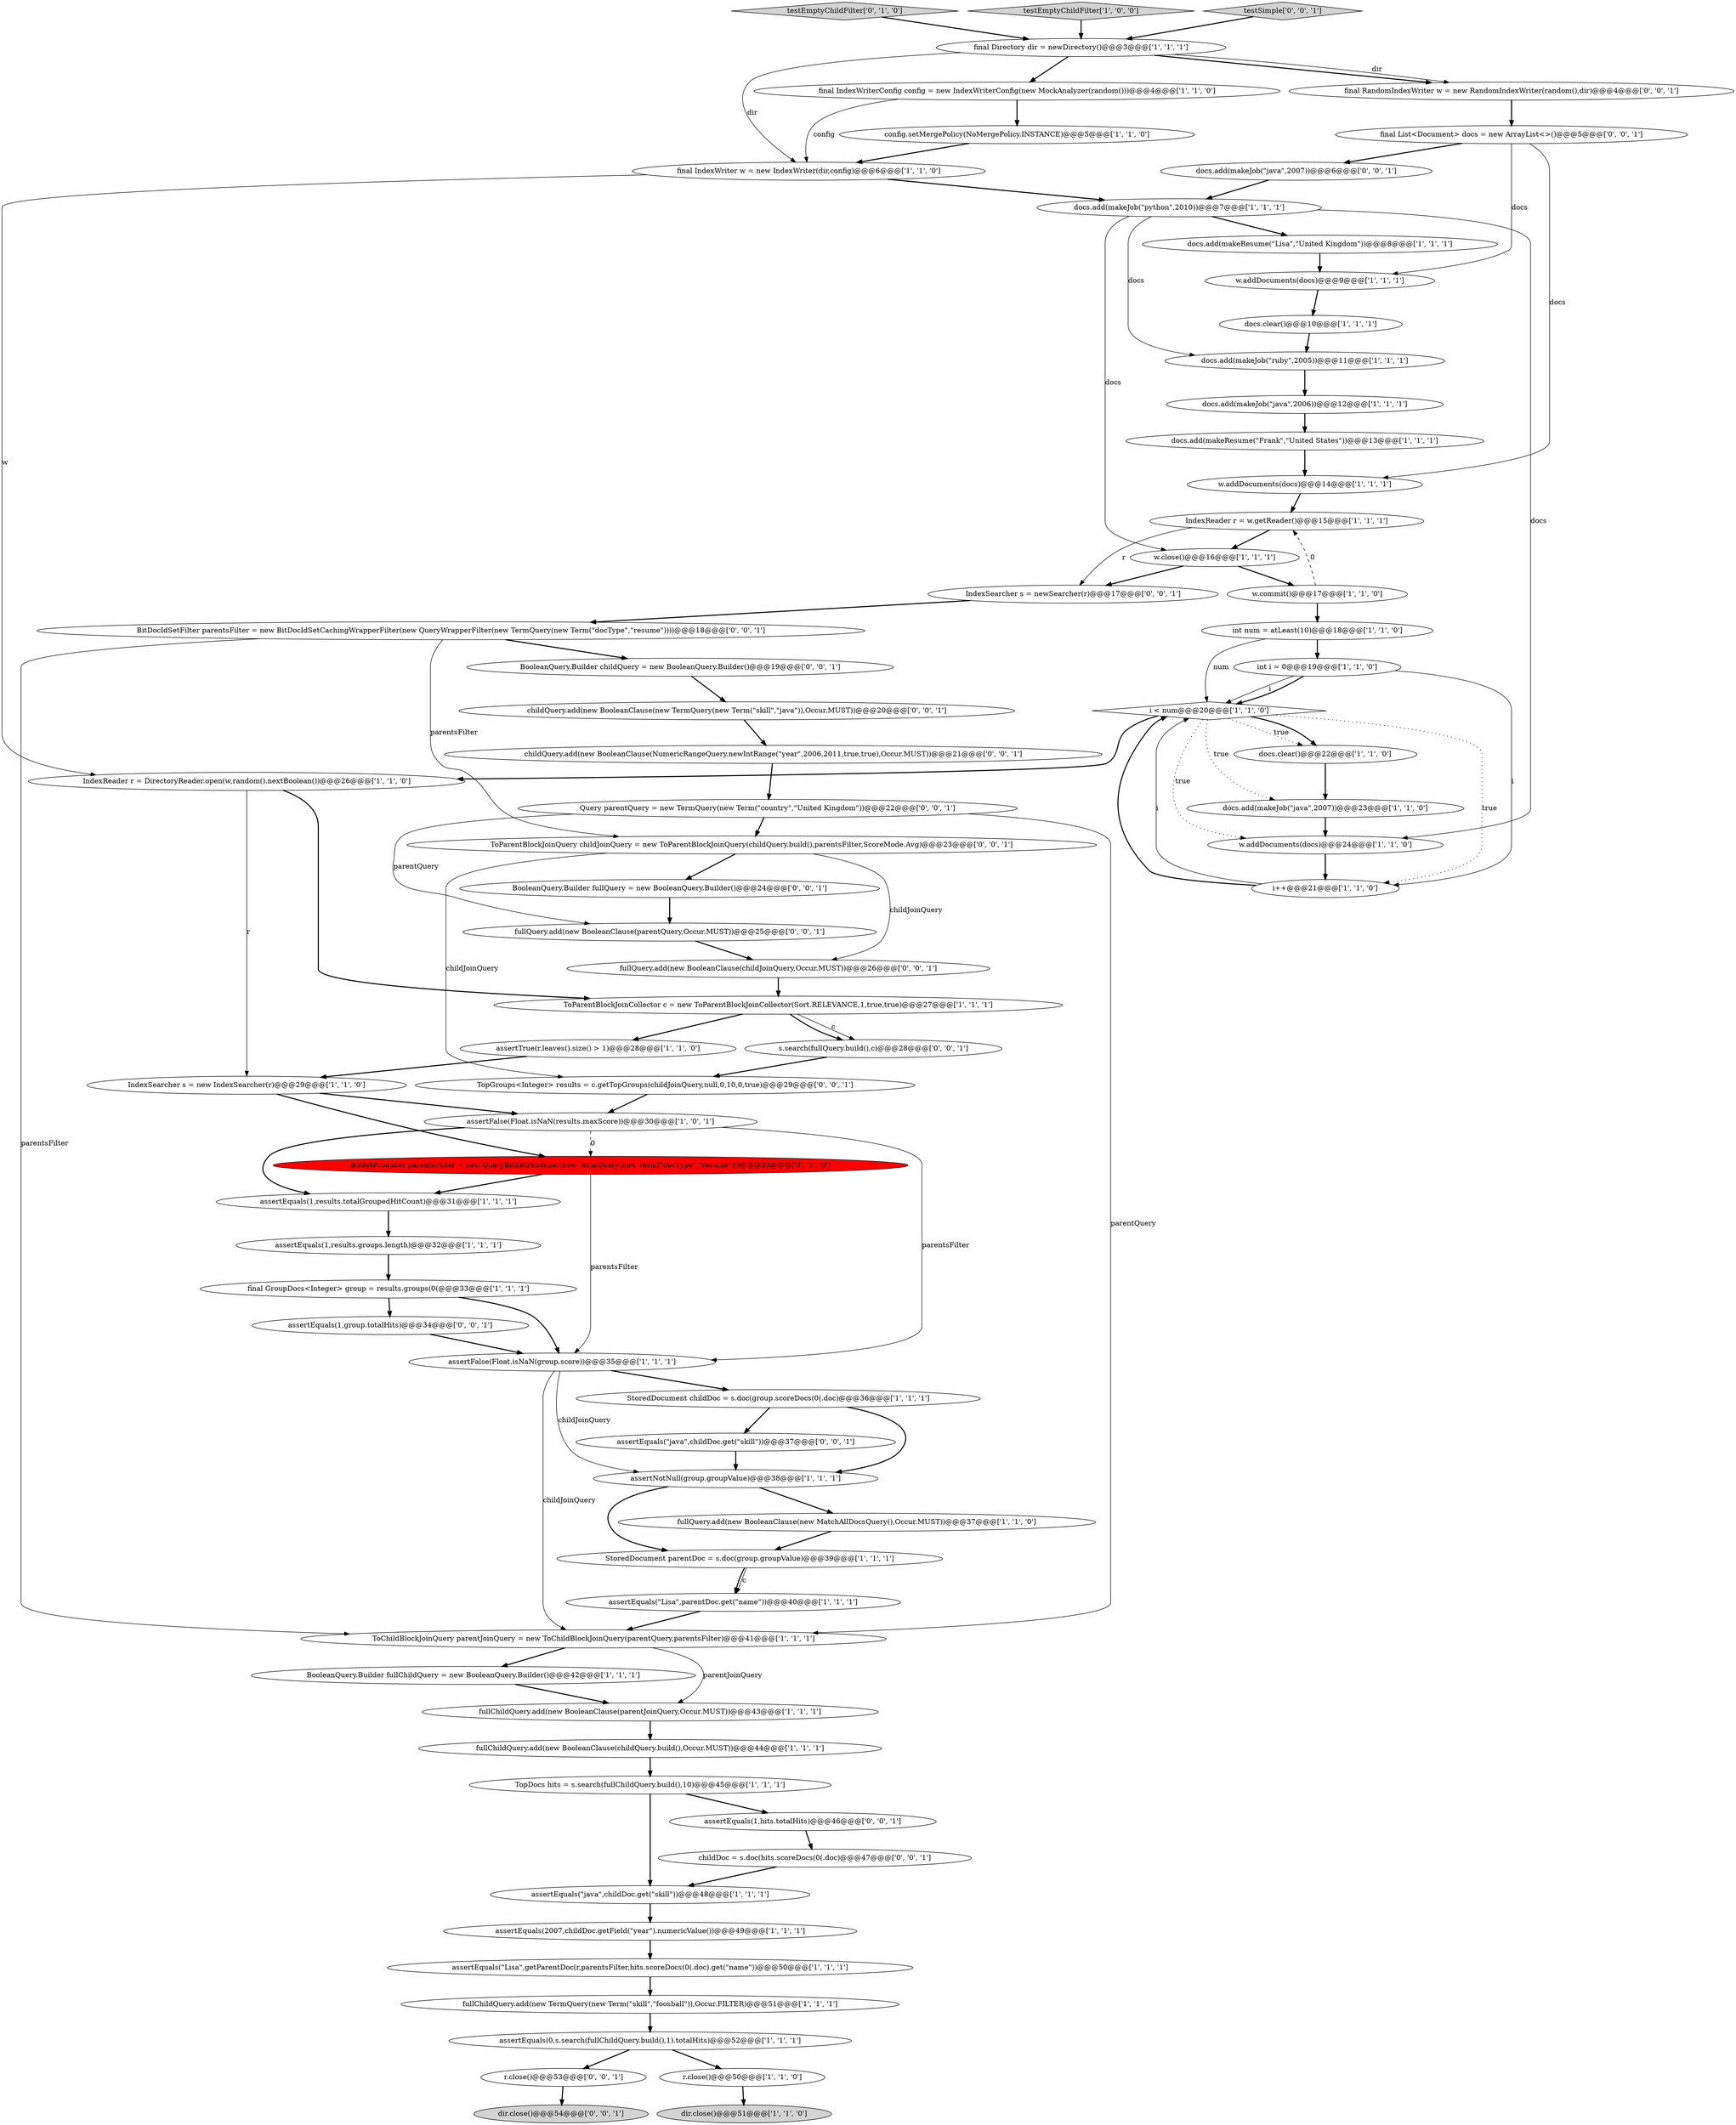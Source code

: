 digraph {
15 [style = filled, label = "TopDocs hits = s.search(fullChildQuery.build(),10)@@@45@@@['1', '1', '1']", fillcolor = white, shape = ellipse image = "AAA0AAABBB1BBB"];
64 [style = filled, label = "fullQuery.add(new BooleanClause(parentQuery,Occur.MUST))@@@25@@@['0', '0', '1']", fillcolor = white, shape = ellipse image = "AAA0AAABBB3BBB"];
39 [style = filled, label = "assertEquals(0,s.search(fullChildQuery.build(),1).totalHits)@@@52@@@['1', '1', '1']", fillcolor = white, shape = ellipse image = "AAA0AAABBB1BBB"];
54 [style = filled, label = "final List<Document> docs = new ArrayList<>()@@@5@@@['0', '0', '1']", fillcolor = white, shape = ellipse image = "AAA0AAABBB3BBB"];
66 [style = filled, label = "ToParentBlockJoinQuery childJoinQuery = new ToParentBlockJoinQuery(childQuery.build(),parentsFilter,ScoreMode.Avg)@@@23@@@['0', '0', '1']", fillcolor = white, shape = ellipse image = "AAA0AAABBB3BBB"];
24 [style = filled, label = "assertEquals(\"Lisa\",parentDoc.get(\"name\"))@@@40@@@['1', '1', '1']", fillcolor = white, shape = ellipse image = "AAA0AAABBB1BBB"];
57 [style = filled, label = "IndexSearcher s = newSearcher(r)@@@17@@@['0', '0', '1']", fillcolor = white, shape = ellipse image = "AAA0AAABBB3BBB"];
69 [style = filled, label = "assertEquals(1,group.totalHits)@@@34@@@['0', '0', '1']", fillcolor = white, shape = ellipse image = "AAA0AAABBB3BBB"];
45 [style = filled, label = "StoredDocument parentDoc = s.doc(group.groupValue)@@@39@@@['1', '1', '1']", fillcolor = white, shape = ellipse image = "AAA0AAABBB1BBB"];
50 [style = filled, label = "testEmptyChildFilter['0', '1', '0']", fillcolor = lightgray, shape = diamond image = "AAA0AAABBB2BBB"];
17 [style = filled, label = "assertFalse(Float.isNaN(group.score))@@@35@@@['1', '1', '1']", fillcolor = white, shape = ellipse image = "AAA0AAABBB1BBB"];
31 [style = filled, label = "docs.add(makeJob(\"python\",2010))@@@7@@@['1', '1', '1']", fillcolor = white, shape = ellipse image = "AAA0AAABBB1BBB"];
51 [style = filled, label = "r.close()@@@53@@@['0', '0', '1']", fillcolor = white, shape = ellipse image = "AAA0AAABBB3BBB"];
62 [style = filled, label = "assertEquals(1,hits.totalHits)@@@46@@@['0', '0', '1']", fillcolor = white, shape = ellipse image = "AAA0AAABBB3BBB"];
37 [style = filled, label = "IndexSearcher s = new IndexSearcher(r)@@@29@@@['1', '1', '0']", fillcolor = white, shape = ellipse image = "AAA0AAABBB1BBB"];
70 [style = filled, label = "BooleanQuery.Builder fullQuery = new BooleanQuery.Builder()@@@24@@@['0', '0', '1']", fillcolor = white, shape = ellipse image = "AAA0AAABBB3BBB"];
48 [style = filled, label = "IndexReader r = DirectoryReader.open(w,random().nextBoolean())@@@26@@@['1', '1', '0']", fillcolor = white, shape = ellipse image = "AAA0AAABBB1BBB"];
12 [style = filled, label = "assertEquals(1,results.groups.length)@@@32@@@['1', '1', '1']", fillcolor = white, shape = ellipse image = "AAA0AAABBB1BBB"];
67 [style = filled, label = "Query parentQuery = new TermQuery(new Term(\"country\",\"United Kingdom\"))@@@22@@@['0', '0', '1']", fillcolor = white, shape = ellipse image = "AAA0AAABBB3BBB"];
40 [style = filled, label = "docs.clear()@@@10@@@['1', '1', '1']", fillcolor = white, shape = ellipse image = "AAA0AAABBB1BBB"];
0 [style = filled, label = "final Directory dir = newDirectory()@@@3@@@['1', '1', '1']", fillcolor = white, shape = ellipse image = "AAA0AAABBB1BBB"];
35 [style = filled, label = "w.addDocuments(docs)@@@24@@@['1', '1', '0']", fillcolor = white, shape = ellipse image = "AAA0AAABBB1BBB"];
5 [style = filled, label = "fullChildQuery.add(new BooleanClause(childQuery.build(),Occur.MUST))@@@44@@@['1', '1', '1']", fillcolor = white, shape = ellipse image = "AAA0AAABBB1BBB"];
8 [style = filled, label = "final IndexWriterConfig config = new IndexWriterConfig(new MockAnalyzer(random()))@@@4@@@['1', '1', '0']", fillcolor = white, shape = ellipse image = "AAA0AAABBB1BBB"];
41 [style = filled, label = "docs.add(makeJob(\"ruby\",2005))@@@11@@@['1', '1', '1']", fillcolor = white, shape = ellipse image = "AAA0AAABBB1BBB"];
34 [style = filled, label = "i < num@@@20@@@['1', '1', '0']", fillcolor = white, shape = diamond image = "AAA0AAABBB1BBB"];
27 [style = filled, label = "w.addDocuments(docs)@@@9@@@['1', '1', '1']", fillcolor = white, shape = ellipse image = "AAA0AAABBB1BBB"];
46 [style = filled, label = "config.setMergePolicy(NoMergePolicy.INSTANCE)@@@5@@@['1', '1', '0']", fillcolor = white, shape = ellipse image = "AAA0AAABBB1BBB"];
68 [style = filled, label = "final RandomIndexWriter w = new RandomIndexWriter(random(),dir)@@@4@@@['0', '0', '1']", fillcolor = white, shape = ellipse image = "AAA0AAABBB3BBB"];
53 [style = filled, label = "fullQuery.add(new BooleanClause(childJoinQuery,Occur.MUST))@@@26@@@['0', '0', '1']", fillcolor = white, shape = ellipse image = "AAA0AAABBB3BBB"];
20 [style = filled, label = "IndexReader r = w.getReader()@@@15@@@['1', '1', '1']", fillcolor = white, shape = ellipse image = "AAA0AAABBB1BBB"];
4 [style = filled, label = "ToParentBlockJoinCollector c = new ToParentBlockJoinCollector(Sort.RELEVANCE,1,true,true)@@@27@@@['1', '1', '1']", fillcolor = white, shape = ellipse image = "AAA0AAABBB1BBB"];
23 [style = filled, label = "assertFalse(Float.isNaN(results.maxScore))@@@30@@@['1', '0', '1']", fillcolor = white, shape = ellipse image = "AAA0AAABBB1BBB"];
30 [style = filled, label = "docs.clear()@@@22@@@['1', '1', '0']", fillcolor = white, shape = ellipse image = "AAA0AAABBB1BBB"];
55 [style = filled, label = "s.search(fullQuery.build(),c)@@@28@@@['0', '0', '1']", fillcolor = white, shape = ellipse image = "AAA0AAABBB3BBB"];
65 [style = filled, label = "dir.close()@@@54@@@['0', '0', '1']", fillcolor = lightgray, shape = ellipse image = "AAA0AAABBB3BBB"];
29 [style = filled, label = "int i = 0@@@19@@@['1', '1', '0']", fillcolor = white, shape = ellipse image = "AAA0AAABBB1BBB"];
43 [style = filled, label = "assertEquals(\"java\",childDoc.get(\"skill\"))@@@48@@@['1', '1', '1']", fillcolor = white, shape = ellipse image = "AAA0AAABBB1BBB"];
38 [style = filled, label = "final GroupDocs<Integer> group = results.groups(0(@@@33@@@['1', '1', '1']", fillcolor = white, shape = ellipse image = "AAA0AAABBB1BBB"];
52 [style = filled, label = "BitDocIdSetFilter parentsFilter = new BitDocIdSetCachingWrapperFilter(new QueryWrapperFilter(new TermQuery(new Term(\"docType\",\"resume\"))))@@@18@@@['0', '0', '1']", fillcolor = white, shape = ellipse image = "AAA0AAABBB3BBB"];
63 [style = filled, label = "TopGroups<Integer> results = c.getTopGroups(childJoinQuery,null,0,10,0,true)@@@29@@@['0', '0', '1']", fillcolor = white, shape = ellipse image = "AAA0AAABBB3BBB"];
61 [style = filled, label = "BooleanQuery.Builder childQuery = new BooleanQuery.Builder()@@@19@@@['0', '0', '1']", fillcolor = white, shape = ellipse image = "AAA0AAABBB3BBB"];
3 [style = filled, label = "docs.add(makeResume(\"Frank\",\"United States\"))@@@13@@@['1', '1', '1']", fillcolor = white, shape = ellipse image = "AAA0AAABBB1BBB"];
25 [style = filled, label = "assertNotNull(group.groupValue)@@@38@@@['1', '1', '1']", fillcolor = white, shape = ellipse image = "AAA0AAABBB1BBB"];
56 [style = filled, label = "childDoc = s.doc(hits.scoreDocs(0(.doc)@@@47@@@['0', '0', '1']", fillcolor = white, shape = ellipse image = "AAA0AAABBB3BBB"];
28 [style = filled, label = "docs.add(makeResume(\"Lisa\",\"United Kingdom\"))@@@8@@@['1', '1', '1']", fillcolor = white, shape = ellipse image = "AAA0AAABBB1BBB"];
60 [style = filled, label = "assertEquals(\"java\",childDoc.get(\"skill\"))@@@37@@@['0', '0', '1']", fillcolor = white, shape = ellipse image = "AAA0AAABBB3BBB"];
33 [style = filled, label = "fullChildQuery.add(new TermQuery(new Term(\"skill\",\"foosball\")),Occur.FILTER)@@@51@@@['1', '1', '1']", fillcolor = white, shape = ellipse image = "AAA0AAABBB1BBB"];
71 [style = filled, label = "childQuery.add(new BooleanClause(new TermQuery(new Term(\"skill\",\"java\")),Occur.MUST))@@@20@@@['0', '0', '1']", fillcolor = white, shape = ellipse image = "AAA0AAABBB3BBB"];
6 [style = filled, label = "int num = atLeast(10)@@@18@@@['1', '1', '0']", fillcolor = white, shape = ellipse image = "AAA0AAABBB1BBB"];
36 [style = filled, label = "w.addDocuments(docs)@@@14@@@['1', '1', '1']", fillcolor = white, shape = ellipse image = "AAA0AAABBB1BBB"];
14 [style = filled, label = "BooleanQuery.Builder fullChildQuery = new BooleanQuery.Builder()@@@42@@@['1', '1', '1']", fillcolor = white, shape = ellipse image = "AAA0AAABBB1BBB"];
9 [style = filled, label = "docs.add(makeJob(\"java\",2007))@@@23@@@['1', '1', '0']", fillcolor = white, shape = ellipse image = "AAA0AAABBB1BBB"];
7 [style = filled, label = "fullChildQuery.add(new BooleanClause(parentJoinQuery,Occur.MUST))@@@43@@@['1', '1', '1']", fillcolor = white, shape = ellipse image = "AAA0AAABBB1BBB"];
2 [style = filled, label = "StoredDocument childDoc = s.doc(group.scoreDocs(0(.doc)@@@36@@@['1', '1', '1']", fillcolor = white, shape = ellipse image = "AAA0AAABBB1BBB"];
22 [style = filled, label = "dir.close()@@@51@@@['1', '1', '0']", fillcolor = lightgray, shape = ellipse image = "AAA0AAABBB1BBB"];
58 [style = filled, label = "childQuery.add(new BooleanClause(NumericRangeQuery.newIntRange(\"year\",2006,2011,true,true),Occur.MUST))@@@21@@@['0', '0', '1']", fillcolor = white, shape = ellipse image = "AAA0AAABBB3BBB"];
59 [style = filled, label = "docs.add(makeJob(\"java\",2007))@@@6@@@['0', '0', '1']", fillcolor = white, shape = ellipse image = "AAA0AAABBB3BBB"];
18 [style = filled, label = "testEmptyChildFilter['1', '0', '0']", fillcolor = lightgray, shape = diamond image = "AAA0AAABBB1BBB"];
19 [style = filled, label = "docs.add(makeJob(\"java\",2006))@@@12@@@['1', '1', '1']", fillcolor = white, shape = ellipse image = "AAA0AAABBB1BBB"];
42 [style = filled, label = "assertEquals(\"Lisa\",getParentDoc(r,parentsFilter,hits.scoreDocs(0(.doc).get(\"name\"))@@@50@@@['1', '1', '1']", fillcolor = white, shape = ellipse image = "AAA0AAABBB1BBB"];
11 [style = filled, label = "assertEquals(1,results.totalGroupedHitCount)@@@31@@@['1', '1', '1']", fillcolor = white, shape = ellipse image = "AAA0AAABBB1BBB"];
72 [style = filled, label = "testSimple['0', '0', '1']", fillcolor = lightgray, shape = diamond image = "AAA0AAABBB3BBB"];
1 [style = filled, label = "w.commit()@@@17@@@['1', '1', '0']", fillcolor = white, shape = ellipse image = "AAA0AAABBB1BBB"];
10 [style = filled, label = "fullQuery.add(new BooleanClause(new MatchAllDocsQuery(),Occur.MUST))@@@37@@@['1', '1', '0']", fillcolor = white, shape = ellipse image = "AAA0AAABBB1BBB"];
32 [style = filled, label = "w.close()@@@16@@@['1', '1', '1']", fillcolor = white, shape = ellipse image = "AAA0AAABBB1BBB"];
16 [style = filled, label = "ToChildBlockJoinQuery parentJoinQuery = new ToChildBlockJoinQuery(parentQuery,parentsFilter)@@@41@@@['1', '1', '1']", fillcolor = white, shape = ellipse image = "AAA0AAABBB1BBB"];
47 [style = filled, label = "r.close()@@@50@@@['1', '1', '0']", fillcolor = white, shape = ellipse image = "AAA0AAABBB1BBB"];
49 [style = filled, label = "BitSetProducer parentsFilter = new QueryBitSetProducer(new TermQuery(new Term(\"docType\",\"resume\")))@@@30@@@['0', '1', '0']", fillcolor = red, shape = ellipse image = "AAA1AAABBB2BBB"];
13 [style = filled, label = "assertTrue(r.leaves().size() > 1)@@@28@@@['1', '1', '0']", fillcolor = white, shape = ellipse image = "AAA0AAABBB1BBB"];
26 [style = filled, label = "assertEquals(2007,childDoc.getField(\"year\").numericValue())@@@49@@@['1', '1', '1']", fillcolor = white, shape = ellipse image = "AAA0AAABBB1BBB"];
21 [style = filled, label = "i++@@@21@@@['1', '1', '0']", fillcolor = white, shape = ellipse image = "AAA0AAABBB1BBB"];
44 [style = filled, label = "final IndexWriter w = new IndexWriter(dir,config)@@@6@@@['1', '1', '0']", fillcolor = white, shape = ellipse image = "AAA0AAABBB1BBB"];
72->0 [style = bold, label=""];
70->64 [style = bold, label=""];
41->19 [style = bold, label=""];
37->49 [style = bold, label=""];
25->45 [style = bold, label=""];
48->4 [style = bold, label=""];
5->15 [style = bold, label=""];
59->31 [style = bold, label=""];
64->53 [style = bold, label=""];
34->9 [style = dotted, label="true"];
23->49 [style = dashed, label="0"];
43->26 [style = bold, label=""];
29->34 [style = bold, label=""];
36->20 [style = bold, label=""];
9->35 [style = bold, label=""];
45->24 [style = bold, label=""];
6->29 [style = bold, label=""];
14->7 [style = bold, label=""];
47->22 [style = bold, label=""];
55->63 [style = bold, label=""];
3->36 [style = bold, label=""];
12->38 [style = bold, label=""];
71->58 [style = bold, label=""];
39->51 [style = bold, label=""];
0->8 [style = bold, label=""];
67->16 [style = solid, label="parentQuery"];
16->14 [style = bold, label=""];
25->10 [style = bold, label=""];
39->47 [style = bold, label=""];
31->41 [style = solid, label="docs"];
17->16 [style = solid, label="childJoinQuery"];
2->25 [style = bold, label=""];
49->17 [style = solid, label="parentsFilter"];
19->3 [style = bold, label=""];
18->0 [style = bold, label=""];
62->56 [style = bold, label=""];
56->43 [style = bold, label=""];
26->42 [style = bold, label=""];
8->44 [style = solid, label="config"];
34->48 [style = bold, label=""];
0->68 [style = bold, label=""];
31->35 [style = solid, label="docs"];
61->71 [style = bold, label=""];
11->12 [style = bold, label=""];
35->21 [style = bold, label=""];
13->37 [style = bold, label=""];
52->66 [style = solid, label="parentsFilter"];
7->5 [style = bold, label=""];
17->2 [style = bold, label=""];
54->36 [style = solid, label="docs"];
10->45 [style = bold, label=""];
38->69 [style = bold, label=""];
54->59 [style = bold, label=""];
0->68 [style = solid, label="dir"];
58->67 [style = bold, label=""];
31->28 [style = bold, label=""];
6->34 [style = solid, label="num"];
29->21 [style = solid, label="i"];
4->55 [style = solid, label="c"];
44->48 [style = solid, label="w"];
38->17 [style = bold, label=""];
67->64 [style = solid, label="parentQuery"];
66->63 [style = solid, label="childJoinQuery"];
46->44 [style = bold, label=""];
66->70 [style = bold, label=""];
48->37 [style = solid, label="r"];
67->66 [style = bold, label=""];
66->53 [style = solid, label="childJoinQuery"];
52->61 [style = bold, label=""];
31->32 [style = solid, label="docs"];
4->13 [style = bold, label=""];
21->34 [style = bold, label=""];
69->17 [style = bold, label=""];
30->9 [style = bold, label=""];
2->60 [style = bold, label=""];
32->57 [style = bold, label=""];
21->34 [style = solid, label="i"];
16->7 [style = solid, label="parentJoinQuery"];
60->25 [style = bold, label=""];
20->57 [style = solid, label="r"];
1->6 [style = bold, label=""];
34->35 [style = dotted, label="true"];
50->0 [style = bold, label=""];
32->1 [style = bold, label=""];
15->43 [style = bold, label=""];
51->65 [style = bold, label=""];
52->16 [style = solid, label="parentsFilter"];
29->34 [style = solid, label="i"];
23->11 [style = bold, label=""];
34->30 [style = dotted, label="true"];
49->11 [style = bold, label=""];
44->31 [style = bold, label=""];
34->21 [style = dotted, label="true"];
45->24 [style = solid, label="c"];
20->32 [style = bold, label=""];
0->44 [style = solid, label="dir"];
42->33 [style = bold, label=""];
15->62 [style = bold, label=""];
37->23 [style = bold, label=""];
34->30 [style = bold, label=""];
57->52 [style = bold, label=""];
1->20 [style = dashed, label="0"];
24->16 [style = bold, label=""];
8->46 [style = bold, label=""];
54->27 [style = solid, label="docs"];
33->39 [style = bold, label=""];
23->17 [style = solid, label="parentsFilter"];
40->41 [style = bold, label=""];
63->23 [style = bold, label=""];
17->25 [style = solid, label="childJoinQuery"];
27->40 [style = bold, label=""];
4->55 [style = bold, label=""];
28->27 [style = bold, label=""];
53->4 [style = bold, label=""];
68->54 [style = bold, label=""];
}
